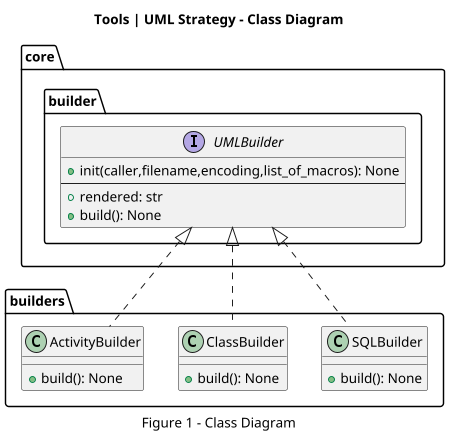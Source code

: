 @startuml

title Tools | UML Strategy - Class Diagram
scale 450 width
caption "Figure 1 - Class Diagram"

package "core.builder" {
    interface "UMLBuilder" {
        + init(caller,filename,encoding,list_of_macros): None
        ---
        + rendered: str
        + build(): None
    }
}

package "builders" {
    class SQLBuilder implements "core.builder.UMLBuilder" {
        + build(): None
    }
    class ClassBuilder implements "core.builder.UMLBuilder" {
        + build(): None
    }
    class ActivityBuilder implements "core.builder.UMLBuilder" {
        + build(): None
    }
}

@enduml


' https://dnsmon.ripe.net/docs/
' https://dnsmon.ripe.net/probes/6849
' https://dnsmon.ripe.net/?start=2025-08-22T16:04:00.000Z&end=2025-08-23T04:04:00.000Z&zone=root&protocol=tcp&ipVersion=both&viewpoint=unanswered-queries&autoRefresh=false&rt_color_range=60-722&rrt_color_range=125-200&uq_color_range=66-99&level=probes&server=198.41.0.4
' https://ipinfo.io/data-research
' https://ipinfo.io/e-books
' https://ipinfo.io/ip-data
